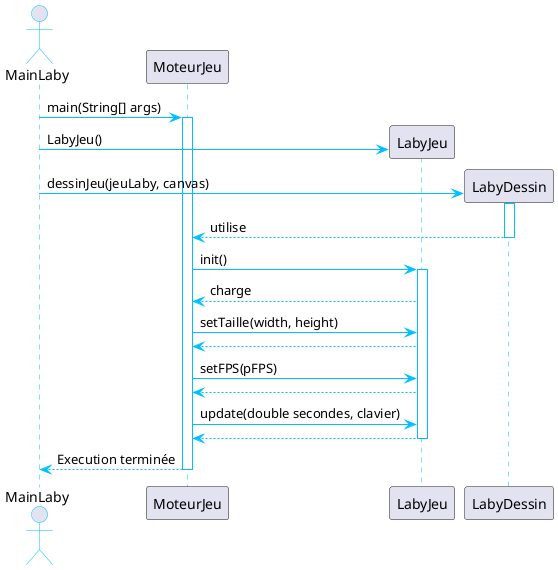 @startuml
'https://plantuml.com/sequence-diagram

' Activation style
' Activation style
skinparam sequence {
    ArrowColor DeepSkyBlue
    ActorBorderColor DeepSkyBlue
    LifeLineBorderColor DeepSkyBlue
}

actor MainLaby

MainLaby -> MoteurJeu: main(String[] args)
activate MoteurJeu
create LabyJeu
MainLaby -> LabyJeu : LabyJeu()
create LabyDessin
MainLaby -> LabyDessin: dessinJeu(jeuLaby, canvas)
activate LabyDessin
LabyDessin --> MoteurJeu: utilise
deactivate LabyDessin
MoteurJeu -> LabyJeu: init()
activate LabyJeu
LabyJeu --> MoteurJeu: charge
MoteurJeu -> LabyJeu: setTaille(width, height)
MoteurJeu <-- LabyJeu
MoteurJeu -> LabyJeu: setFPS(pFPS)
MoteurJeu <-- LabyJeu
MoteurJeu -> LabyJeu: update(double secondes, clavier)
MoteurJeu <-- LabyJeu
deactivate LabyJeu
MainLaby <-- MoteurJeu: Execution terminée
deactivate MoteurJeu

@enduml